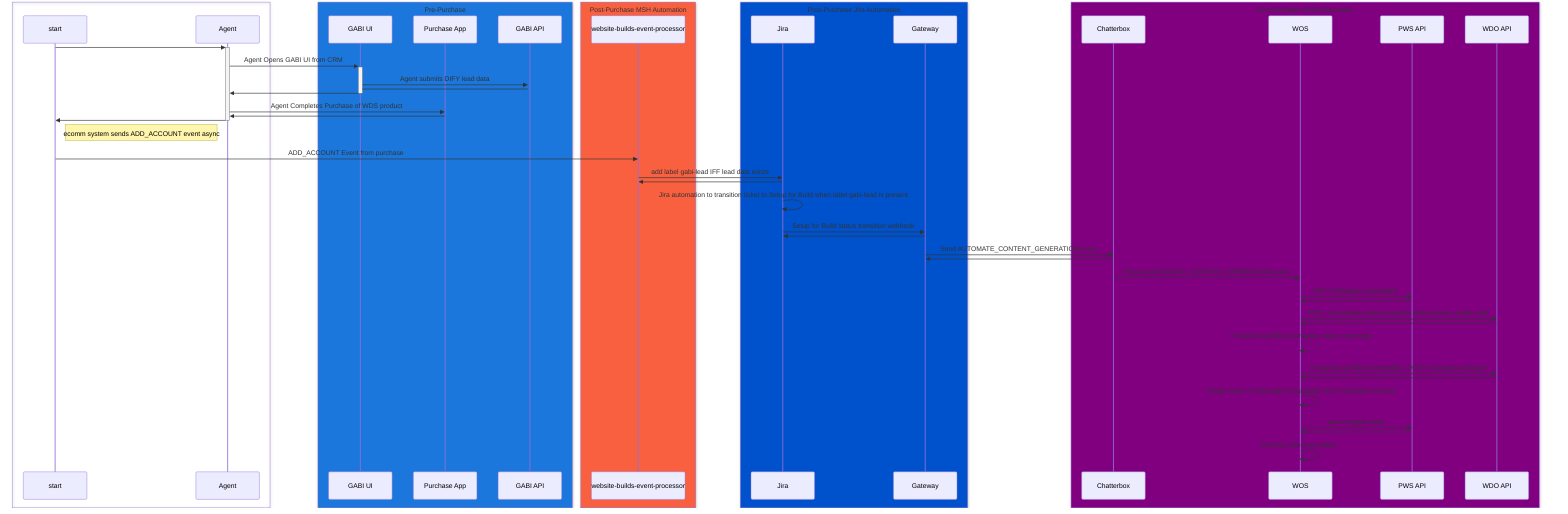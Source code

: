 sequenceDiagram
    box
        participant start
        participant Agent
    end
    box rgb(27, 119, 219) Pre-Purchase
        participant GABI UI
        participant Purchase App
        participant GABI API
    end
    box rgb(249, 96, 64 ) Post-Purchase MSH Automation
        participant website-builds-event-processor
    end
    box rgb(0, 82, 204) Post-Purchase Jira Automation
        participant Jira
        participant Gateway
        end
    box Purple Post-Purchase WOS Automation
        participant Chatterbox
        participant WOS
        participant PWS API
        participant WDO API
    end
    
    start->>+Agent:  
    Agent ->>+ GABI UI: Agent Opens GABI UI from CRM
    GABI UI ->>+ GABI API: Agent submits DIFY lead data
    GABI API->GABI UI:  
    GABI UI->>-Agent: 
    Agent->>Purchase App: Agent Completes Purchase of WDS product
    Purchase App->>Agent: 
    Agent->>-start: 
    note right of start: ecomm system sends ADD_ACCOUNT event async
    start->>website-builds-event-processor: ADD_ACCOUNT Event from purchase
    website-builds-event-processor->>Jira: add label gabi-lead IFF lead data exists
    Jira->>website-builds-event-processor: 
    Jira->>Jira: Jira automation to transition ticket to Setup for Build when label gabi-lead is present
    Jira->>Gateway: Setup for Build status transition webhook
    Gateway->>Jira: 
    Gateway->>Chatterbox: Send AUTOMATE_CONTENT_GENERATION event
    Chatterbox->>Gateway: 
    Chatterbox->>WOS: Process AUTOMATE_CONTENT_GENERATION event
    WOS->>PWS API: GET /v3/design-consultation
    PWS API->>WOS: 
    WOS->>WDO API: POST /v1/validate-business-profile with business profile data
    WDO API->>WOS: 
    WOS-->>WOS: if business profile is complete, skip to next step
    WOS->>WDO API: if business profile is incomplete, POST /v1/instant-onboard
    WDO API->>WOS: 
    WOS->>WOS: merge result of /v3/design-consultation and /v1/instant-onboard
    WOS->>PWS API: save merged result
    PWS API->>WOS: 
    WOS->>WOS: Continue Site Automation...